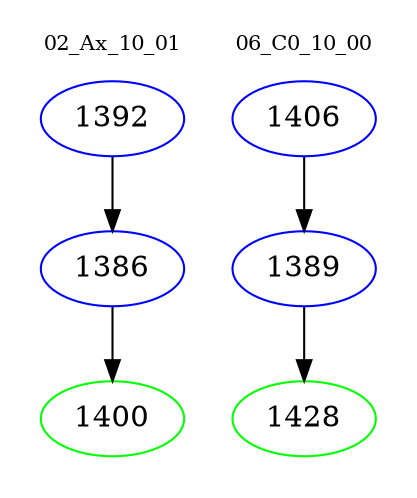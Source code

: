 digraph{
subgraph cluster_0 {
color = white
label = "02_Ax_10_01";
fontsize=10;
T0_1392 [label="1392", color="blue"]
T0_1392 -> T0_1386 [color="black"]
T0_1386 [label="1386", color="blue"]
T0_1386 -> T0_1400 [color="black"]
T0_1400 [label="1400", color="green"]
}
subgraph cluster_1 {
color = white
label = "06_C0_10_00";
fontsize=10;
T1_1406 [label="1406", color="blue"]
T1_1406 -> T1_1389 [color="black"]
T1_1389 [label="1389", color="blue"]
T1_1389 -> T1_1428 [color="black"]
T1_1428 [label="1428", color="green"]
}
}

